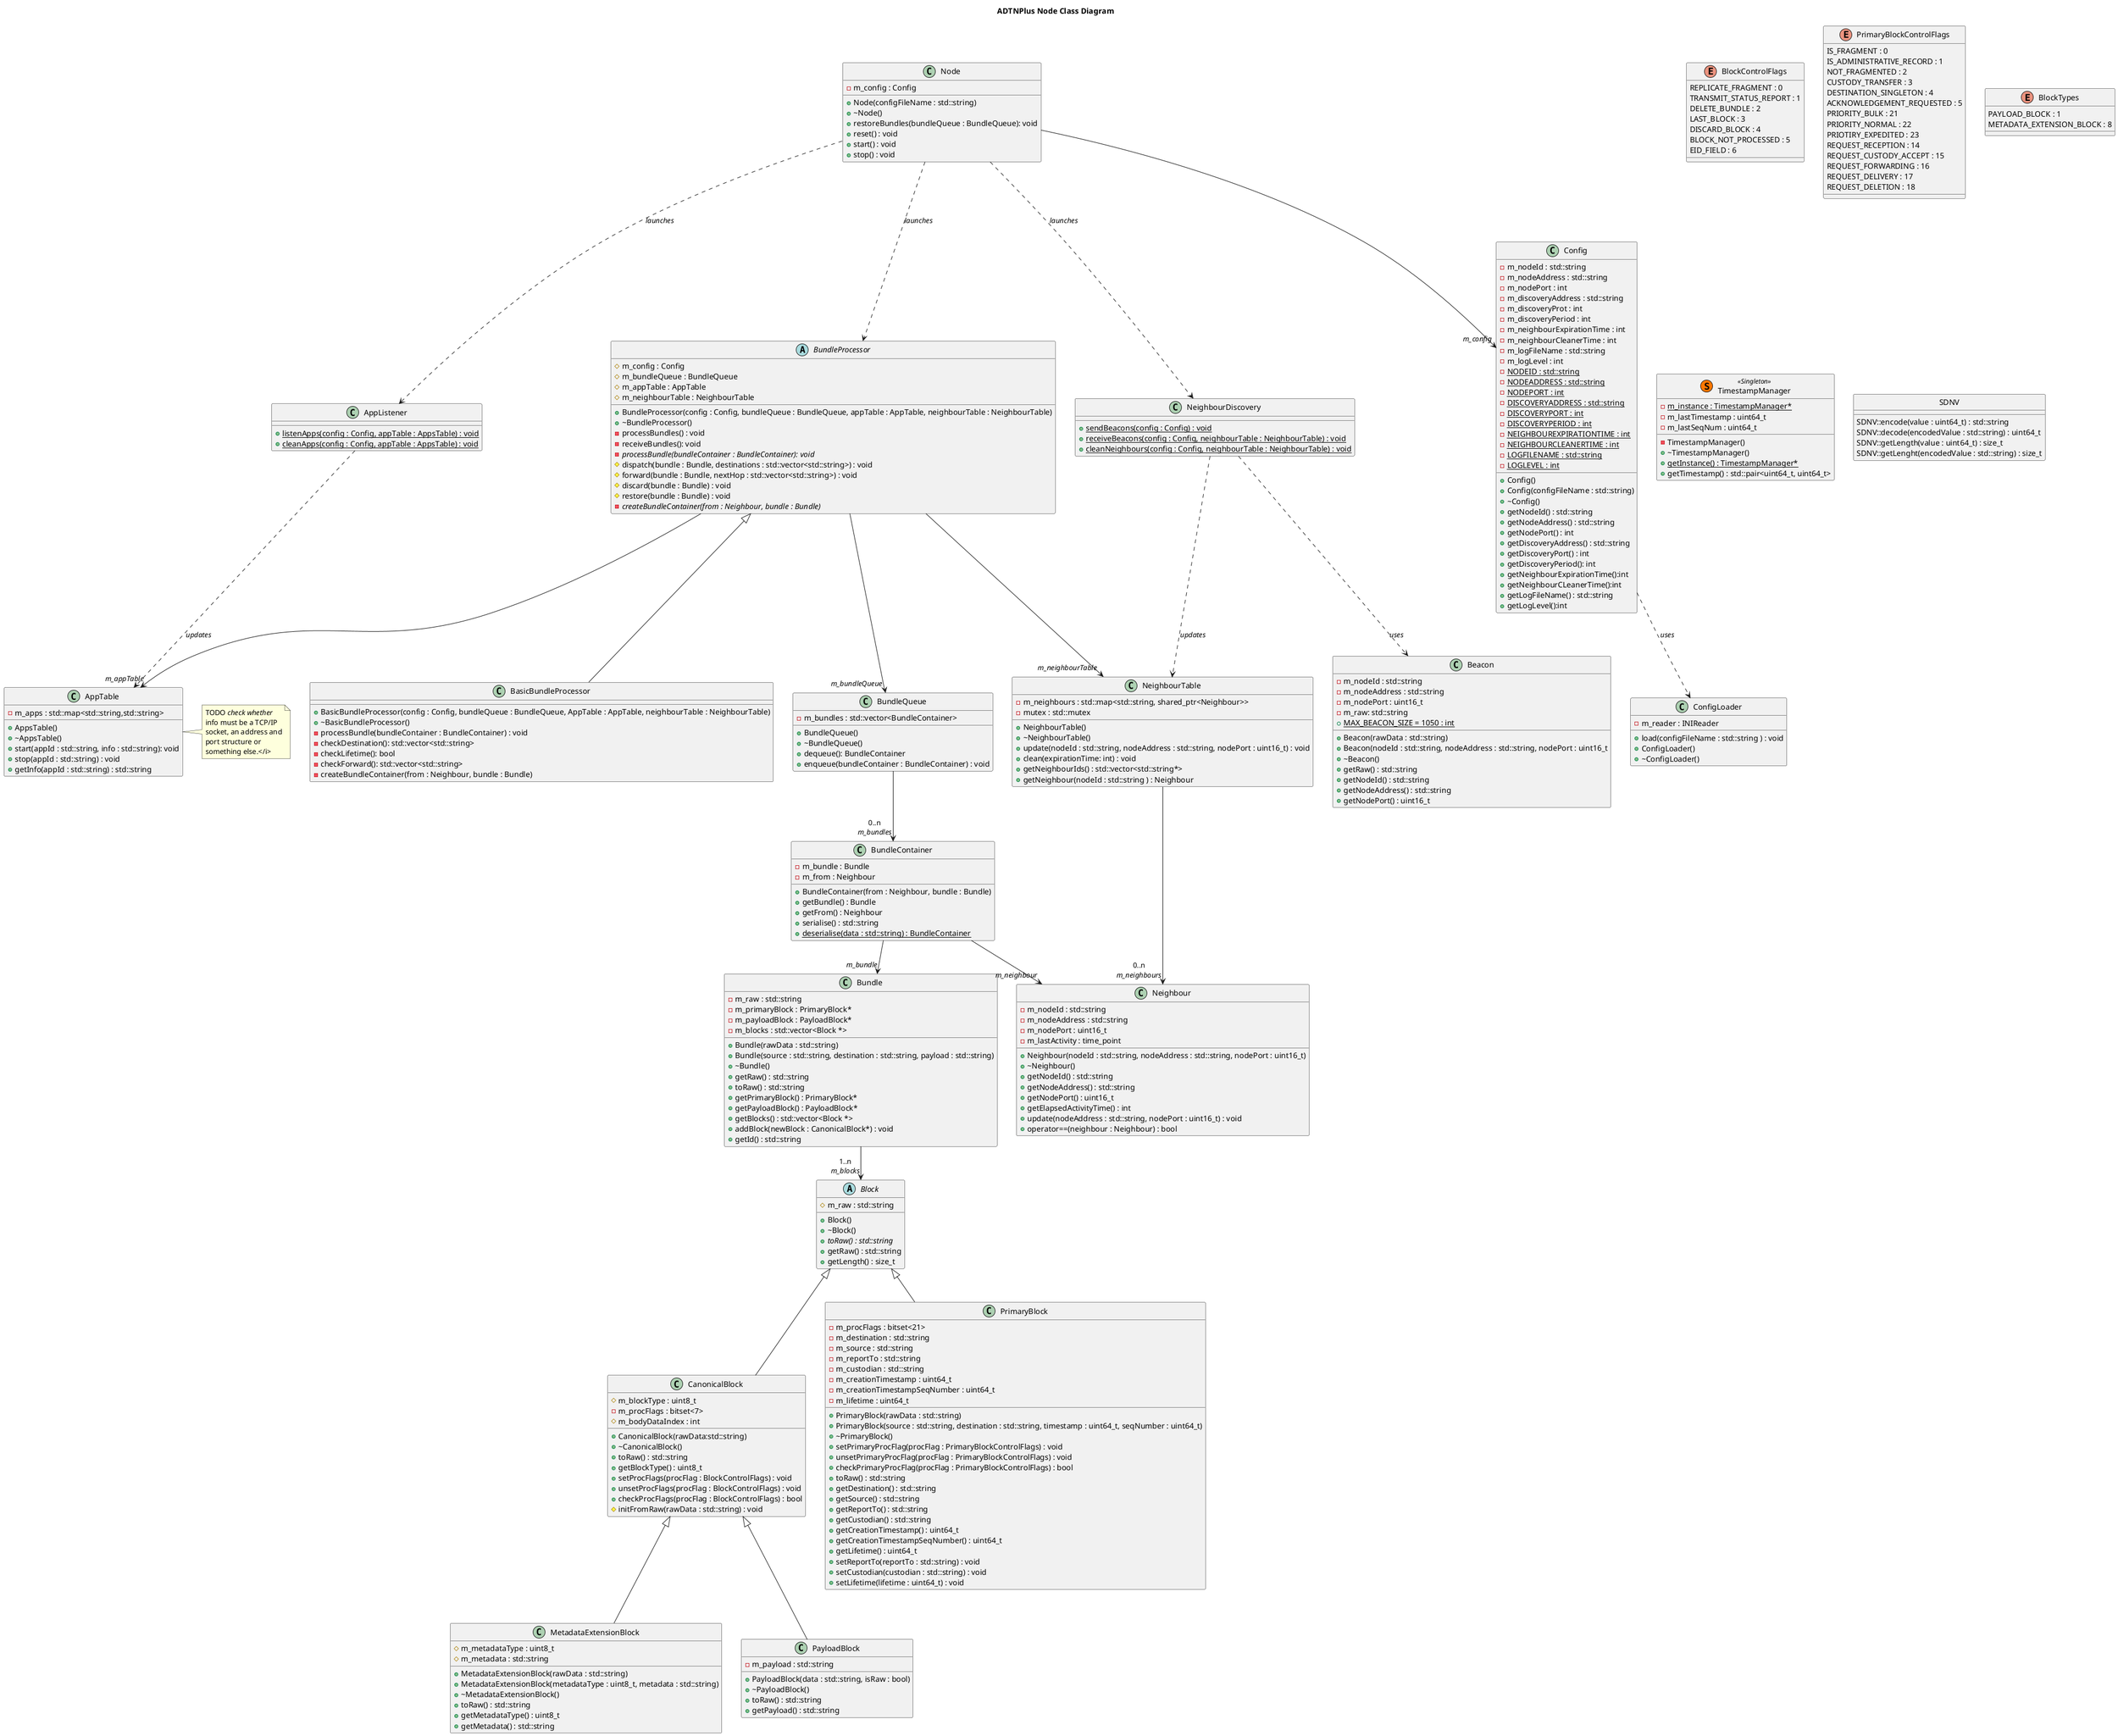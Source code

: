@startuml

title ADTNPlus Node Class Diagram

class Node {
	-m_config : Config
	+Node(configFileName : std::string)
	+~Node()
	+restoreBundles(bundleQueue : BundleQueue): void
	+reset() : void
	+start() : void
	+stop() : void
}

abstract class BundleProcessor {
	#m_config : Config
	#m_bundleQueue : BundleQueue
	#m_appTable : AppTable
	#m_neighbourTable : NeighbourTable
	+BundleProcessor(config : Config, bundleQueue : BundleQueue, appTable : AppTable, neighbourTable : NeighbourTable)
	+~BundleProcessor()
	-processBundles() : void
	-receiveBundles(): void
	-{abstract}processBundle(bundleContainer : BundleContainer): void
	#dispatch(bundle : Bundle, destinations : std::vector<std::string>) : void
	#forward(bundle : Bundle, nextHop : std::vector<std::string>) : void
	#discard(bundle : Bundle) : void
	#restore(bundle : Bundle) : void
	-{abstract}createBundleContainer(from : Neighbour, bundle : Bundle)
}

class BasicBundleProcessor {
	+BasicBundleProcessor(config : Config, bundleQueue : BundleQueue, AppTable : AppTable, neighbourTable : NeighbourTable)
	+~BasicBundleProcessor()
	-processBundle(bundleContainer : BundleContainer) : void
	-checkDestination(): std::vector<std::string>
	-checkLifetime(): bool
	-checkForward(): std::vector<std::string>
	-createBundleContainer(from : Neighbour, bundle : Bundle)
}

class BundleContainer {
	- m_bundle : Bundle
	- m_from : Neighbour
	+ BundleContainer(from : Neighbour, bundle : Bundle)
	+ getBundle() : Bundle
	+ getFrom() : Neighbour
	+ serialise() : std::string
	+{static}deserialise(data : std::string) : BundleContainer
}

class BundleQueue {
	- m_bundles : std::vector<BundleContainer>
	+ BundleQueue()
	+ ~BundleQueue()
	+ dequeue(): BundleContainer
	+ enqueue(bundleContainer : BundleContainer) : void
}

class Config {
	-m_nodeId : std::string
	-m_nodeAddress : std::string
	-m_nodePort : int
	-m_discoveryAddress : std::string
	-m_discoveryProt : int
	-m_discoveryPeriod : int
	-m_neighbourExpirationTime : int
	-m_neighbourCleanerTime : int
	-m_logFileName : std::string
	-m_logLevel : int
	-{static} NODEID : std::string
	-{static} NODEADDRESS : std::string
	-{static} NODEPORT : int
	-{static} DISCOVERYADDRESS : std::string
	-{static} DISCOVERYPORT : int
	-{static} DISCOVERYPERIOD : int
	-{static} NEIGHBOUREXPIRATIONTIME : int
	-{static} NEIGHBOURCLEANERTIME : int
	-{static} LOGFILENAME : std::string
	-{static} LOGLEVEL : int
	+Config()
	+Config(configFileName : std::string)
	+~Config()
	+getNodeId() : std::string
	+getNodeAddress() : std::string
	+getNodePort() : int
	+getDiscoveryAddress() : std::string
	+getDiscoveryPort() : int
	+getDiscoveryPeriod(): int
	+getNeighbourExpirationTime():int
	+getNeighbourCLeanerTime():int
	+getLogFileName() : std::string
	+getLogLevel():int
}

class ConfigLoader {
	-m_reader : INIReader
	+load(configFileName : std::string ) : void
	+ConfigLoader()
	+~ConfigLoader()
}

Config ..> ConfigLoader : <i>uses</i> 
BundleQueue --> "0..n\n<i>m_bundles</i>" BundleContainer


Node --> "<i>m_config</i>" Config
BundleProcessor --> "<i>m_bundleQueue</i>" BundleQueue
BundleProcessor <|-- BasicBundleProcessor


class Bundle {
	-m_raw : std::string
	-m_primaryBlock : PrimaryBlock*
	-m_payloadBlock : PayloadBlock*
	-m_blocks : std::vector<Block *>
	+Bundle(rawData : std::string)
	+Bundle(source : std::string, destination : std::string, payload : std::string)
	+~Bundle()
	+getRaw() : std::string
	+toRaw() : std::string
	+getPrimaryBlock() : PrimaryBlock*
	+getPayloadBlock() : PayloadBlock*
	+getBlocks() : std::vector<Block *>
	+addBlock(newBlock : CanonicalBlock*) : void
	+getId() : std::string
}

abstract class Block {
	#m_raw : std::string
	+Block()
	+~Block()
	+{abstract}toRaw() : std::string
	+getRaw() : std::string
	+getLength() : size_t
}

class CanonicalBlock {
	#m_blockType : uint8_t
	-m_procFlags : bitset<7>
	#m_bodyDataIndex : int
	+CanonicalBlock(rawData:std::string)
	+~CanonicalBlock()
	+toRaw() : std::string
	+getBlockType() : uint8_t
	+setProcFlags(procFlag : BlockControlFlags) : void
	+unsetProcFlags(procFlag : BlockControlFlags) : void
	+checkProcFlags(procFlag : BlockControlFlags) : bool
	#initFromRaw(rawData : std::string) : void
}

class MetadataExtensionBlock {
	#m_metadataType : uint8_t
	#m_metadata : std::string
	+MetadataExtensionBlock(rawData : std::string)
	+MetadataExtensionBlock(metadataType : uint8_t, metadata : std::string)
	+~MetadataExtensionBlock()
	+toRaw() : std::string
	+getMetadataType() : uint8_t
	+getMetadata() : std::string
}

class PayloadBlock {
	-m_payload : std::string
	+PayloadBlock(data : std::string, isRaw : bool)
	+~PayloadBlock()
	+toRaw() : std::string
	+getPayload() : std::string
}


class PrimaryBlock {
	-m_procFlags : bitset<21>
	-m_destination : std::string
	-m_source : std::string
	-m_reportTo : std::string
	-m_custodian : std::string
	-m_creationTimestamp : uint64_t
	-m_creationTimestampSeqNumber : uint64_t
	-m_lifetime : uint64_t
	+PrimaryBlock(rawData : std::string)
	+PrimaryBlock(source : std::string, destination : std::string, timestamp : uint64_t, seqNumber : uint64_t)
	+~PrimaryBlock()
	+setPrimaryProcFlag(procFlag : PrimaryBlockControlFlags) : void
	+unsetPrimaryProcFlag(procFlag : PrimaryBlockControlFlags) : void
	+checkPrimaryProcFlag(procFlag : PrimaryBlockControlFlags) : bool
	+toRaw() : std::string
	+getDestination() : std::string
	+getSource() : std::string
	+getReportTo() : std::string
	+getCustodian() : std::string
	+getCreationTimestamp() : uint64_t
	+getCreationTimestampSeqNumber() : uint64_t
	+getLifetime() : uint64_t
	+setReportTo(reportTo : std::string) : void
	+setCustodian(custodian : std::string) : void
	+setLifetime(lifetime : uint64_t) : void
}

enum BlockControlFlags {
	REPLICATE_FRAGMENT : 0
	TRANSMIT_STATUS_REPORT : 1
	DELETE_BUNDLE : 2
	LAST_BLOCK : 3
	DISCARD_BLOCK : 4
	BLOCK_NOT_PROCESSED : 5
	EID_FIELD : 6
}

enum PrimaryBlockControlFlags {
	IS_FRAGMENT : 0
	IS_ADMINISTRATIVE_RECORD : 1
	NOT_FRAGMENTED : 2
	CUSTODY_TRANSFER : 3
	DESTINATION_SINGLETON : 4
	ACKNOWLEDGEMENT_REQUESTED : 5
	PRIORITY_BULK : 21
	PRIORITY_NORMAL : 22
	PRIOTIRY_EXPEDITED : 23
	REQUEST_RECEPTION : 14
	REQUEST_CUSTODY_ACCEPT : 15
	REQUEST_FORWARDING : 16
	REQUEST_DELIVERY : 17
	REQUEST_DELETION : 18
}

enum BlockTypes {
	PAYLOAD_BLOCK : 1
	METADATA_EXTENSION_BLOCK : 8
}

class TimestampManager << (S,#FF7700) Singleton >> {
	-{static}m_instance : TimestampManager*
	-m_lastTimestamp : uint64_t
	-m_lastSeqNum : uint64_t
	-TimestampManager()
	+~TimestampManager()
	+{static}getInstance() : TimestampManager*
	+getTimestamp() : std::pair<uint64_t, uint64_t>
}

class SDNV {
	SDNV::encode(value : uint64_t) : std::string
	SDNV::decode(encodedValue : std::string) : uint64_t
	SDNV::getLength(value : uint64_t) : size_t
	SDNV::getLenght(encodedValue : std::string) : size_t
}
hide SDNV circle

Block <|-- PrimaryBlock
Block <|-- CanonicalBlock
CanonicalBlock <|-- MetadataExtensionBlock
CanonicalBlock <|-- PayloadBlock
Bundle --> "1..n\n<i>m_blocks</i>" Block


class AppListener {
	+{static}listenApps(config : Config, appTable : AppsTable) : void
	+{static}cleanApps(config : Config, appTable : AppsTable) : void
}

class AppTable {
	- m_apps : std::map<std::string,std::string>
	+ AppsTable()
	+ ~AppsTable()
	+ start(appId : std::string, info : std::string): void
	+ stop(appId : std::string) : void
	+ getInfo(appId : std::string) : std::string
}
note right
	TODO <i>check whether
	info must be a TCP/IP
	socket, an address and
	port structure or
	something else.</i>
end note

class Neighbour {
	-m_nodeId : std::string
	-m_nodeAddress : std::string
	-m_nodePort : uint16_t
	-m_lastActivity : time_point
	+Neighbour(nodeId : std::string, nodeAddress : std::string, nodePort : uint16_t)
	+~Neighbour()
	+getNodeId() : std::string
	+getNodeAddress() : std::string
	+getNodePort() : uint16_t
	+getElapsedActivityTime() : int
	+update(nodeAddress : std::string, nodePort : uint16_t) : void
	+operator==(neighbour : Neighbour) : bool
}

class NeighbourTable {
 	-m_neighbours : std::map<std::string, shared_ptr<Neighbour>>
 	-mutex : std::mutex
	+NeighbourTable()
	+~NeighbourTable()
	+update(nodeId : std::string, nodeAddress : std::string, nodePort : uint16_t) : void
	+clean(expirationTime: int) : void
	+getNeighbourIds() : std::vector<std::string*>
	+getNeighbour(nodeId : std::string ) : Neighbour
}

class NeighbourDiscovery {
	+{static}sendBeacons(config : Config) : void
	+{static}receiveBeacons(config : Config, neighbourTable : NeighbourTable) : void
	+{static}cleanNeighbours(config : Config, neighbourTable : NeighbourTable) : void
}

class Beacon {
	-m_nodeId : std::string
	-m_nodeAddress : std::string
	-m_nodePort : uint16_t
	-m_raw: std::string
	+{static} MAX_BEACON_SIZE = 1050 : int
	+Beacon(rawData : std::string)
	+Beacon(nodeId : std::string, nodeAddress : std::string, nodePort : uint16_t
	+~Beacon()
	+getRaw() : std::string
	+getNodeId() : std::string
	+getNodeAddress() : std::string
	+getNodePort() : uint16_t
}


NeighbourTable --> "0..n\n<i>m_neighbours</i>" Neighbour


BundleProcessor --> "<i>m_neighbourTable</i>" NeighbourTable
BundleProcessor --> "<i>m_appTable</i>" AppTable
BundleContainer --> "<i>m_bundle</i>" Bundle
BundleContainer --> "<i>m_neighbour</i>" Neighbour

Node ..> BundleProcessor : <i>launches</i>
Node ..> NeighbourDiscovery : <i>launches</i>
Node ..> AppListener : <i>launches</i>

NeighbourDiscovery ..> NeighbourTable : <i>updates</i>
AppListener ..> AppTable : <i>updates</i>
NeighbourDiscovery ..> Beacon : <i>uses</i>
@enduml